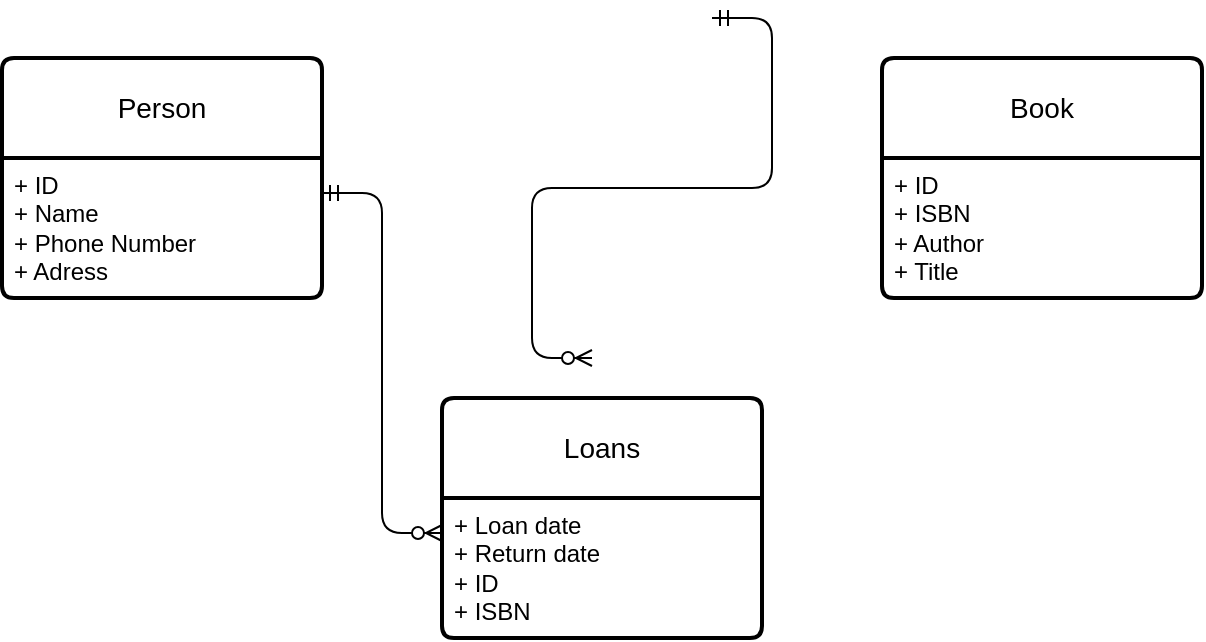 <mxfile version="24.4.9" type="github">
  <diagram name="Page-1" id="RMaJVX2Di0tytkfbN8BK">
    <mxGraphModel dx="731" dy="403" grid="1" gridSize="10" guides="1" tooltips="1" connect="1" arrows="1" fold="1" page="1" pageScale="1" pageWidth="850" pageHeight="1100" math="0" shadow="0">
      <root>
        <mxCell id="0" />
        <mxCell id="1" parent="0" />
        <mxCell id="NeLY20pUdM87m6oNkBMg-16" value="Person" style="swimlane;childLayout=stackLayout;horizontal=1;startSize=50;horizontalStack=0;rounded=1;fontSize=14;fontStyle=0;strokeWidth=2;resizeParent=0;resizeLast=1;shadow=0;dashed=0;align=center;arcSize=4;whiteSpace=wrap;html=1;" vertex="1" parent="1">
          <mxGeometry x="160" y="310" width="160" height="120" as="geometry" />
        </mxCell>
        <mxCell id="NeLY20pUdM87m6oNkBMg-17" value="+ ID&lt;br&gt;+ Name&lt;br&gt;+ Phone Number&lt;div&gt;+ Adress&lt;/div&gt;" style="align=left;strokeColor=none;fillColor=none;spacingLeft=4;fontSize=12;verticalAlign=top;resizable=0;rotatable=0;part=1;html=1;" vertex="1" parent="NeLY20pUdM87m6oNkBMg-16">
          <mxGeometry y="50" width="160" height="70" as="geometry" />
        </mxCell>
        <mxCell id="NeLY20pUdM87m6oNkBMg-18" value="Book" style="swimlane;childLayout=stackLayout;horizontal=1;startSize=50;horizontalStack=0;rounded=1;fontSize=14;fontStyle=0;strokeWidth=2;resizeParent=0;resizeLast=1;shadow=0;dashed=0;align=center;arcSize=4;whiteSpace=wrap;html=1;" vertex="1" parent="1">
          <mxGeometry x="600" y="310" width="160" height="120" as="geometry" />
        </mxCell>
        <mxCell id="NeLY20pUdM87m6oNkBMg-19" value="+ ID&lt;br&gt;+ ISBN&lt;br&gt;+ Author&lt;div&gt;+ Title&lt;/div&gt;" style="align=left;strokeColor=none;fillColor=none;spacingLeft=4;fontSize=12;verticalAlign=top;resizable=0;rotatable=0;part=1;html=1;" vertex="1" parent="NeLY20pUdM87m6oNkBMg-18">
          <mxGeometry y="50" width="160" height="70" as="geometry" />
        </mxCell>
        <mxCell id="NeLY20pUdM87m6oNkBMg-20" value="Loans" style="swimlane;childLayout=stackLayout;horizontal=1;startSize=50;horizontalStack=0;rounded=1;fontSize=14;fontStyle=0;strokeWidth=2;resizeParent=0;resizeLast=1;shadow=0;dashed=0;align=center;arcSize=4;whiteSpace=wrap;html=1;" vertex="1" parent="1">
          <mxGeometry x="380" y="480" width="160" height="120" as="geometry" />
        </mxCell>
        <mxCell id="NeLY20pUdM87m6oNkBMg-21" value="+ Loan date&lt;br&gt;+ Return date&lt;br&gt;+ ID&lt;div&gt;+ ISBN&lt;/div&gt;" style="align=left;strokeColor=none;fillColor=none;spacingLeft=4;fontSize=12;verticalAlign=top;resizable=0;rotatable=0;part=1;html=1;" vertex="1" parent="NeLY20pUdM87m6oNkBMg-20">
          <mxGeometry y="50" width="160" height="70" as="geometry" />
        </mxCell>
        <mxCell id="NeLY20pUdM87m6oNkBMg-25" value="" style="edgeStyle=entityRelationEdgeStyle;fontSize=12;html=1;endArrow=ERzeroToMany;startArrow=ERmandOne;rounded=1;exitX=1;exitY=0.25;exitDx=0;exitDy=0;entryX=0;entryY=0.25;entryDx=0;entryDy=0;curved=0;" edge="1" parent="1" source="NeLY20pUdM87m6oNkBMg-17" target="NeLY20pUdM87m6oNkBMg-21">
          <mxGeometry width="100" height="100" relative="1" as="geometry">
            <mxPoint x="360" y="490" as="sourcePoint" />
            <mxPoint x="460" y="390" as="targetPoint" />
          </mxGeometry>
        </mxCell>
        <mxCell id="NeLY20pUdM87m6oNkBMg-30" value="" style="edgeStyle=entityRelationEdgeStyle;fontSize=12;html=1;endArrow=ERzeroToMany;startArrow=ERmandOne;rounded=1;exitX=1;exitY=0.25;exitDx=0;exitDy=0;entryX=0;entryY=0.25;entryDx=0;entryDy=0;curved=0;" edge="1" parent="1">
          <mxGeometry width="100" height="100" relative="1" as="geometry">
            <mxPoint x="515" y="290" as="sourcePoint" />
            <mxPoint x="455" y="460" as="targetPoint" />
          </mxGeometry>
        </mxCell>
      </root>
    </mxGraphModel>
  </diagram>
</mxfile>
